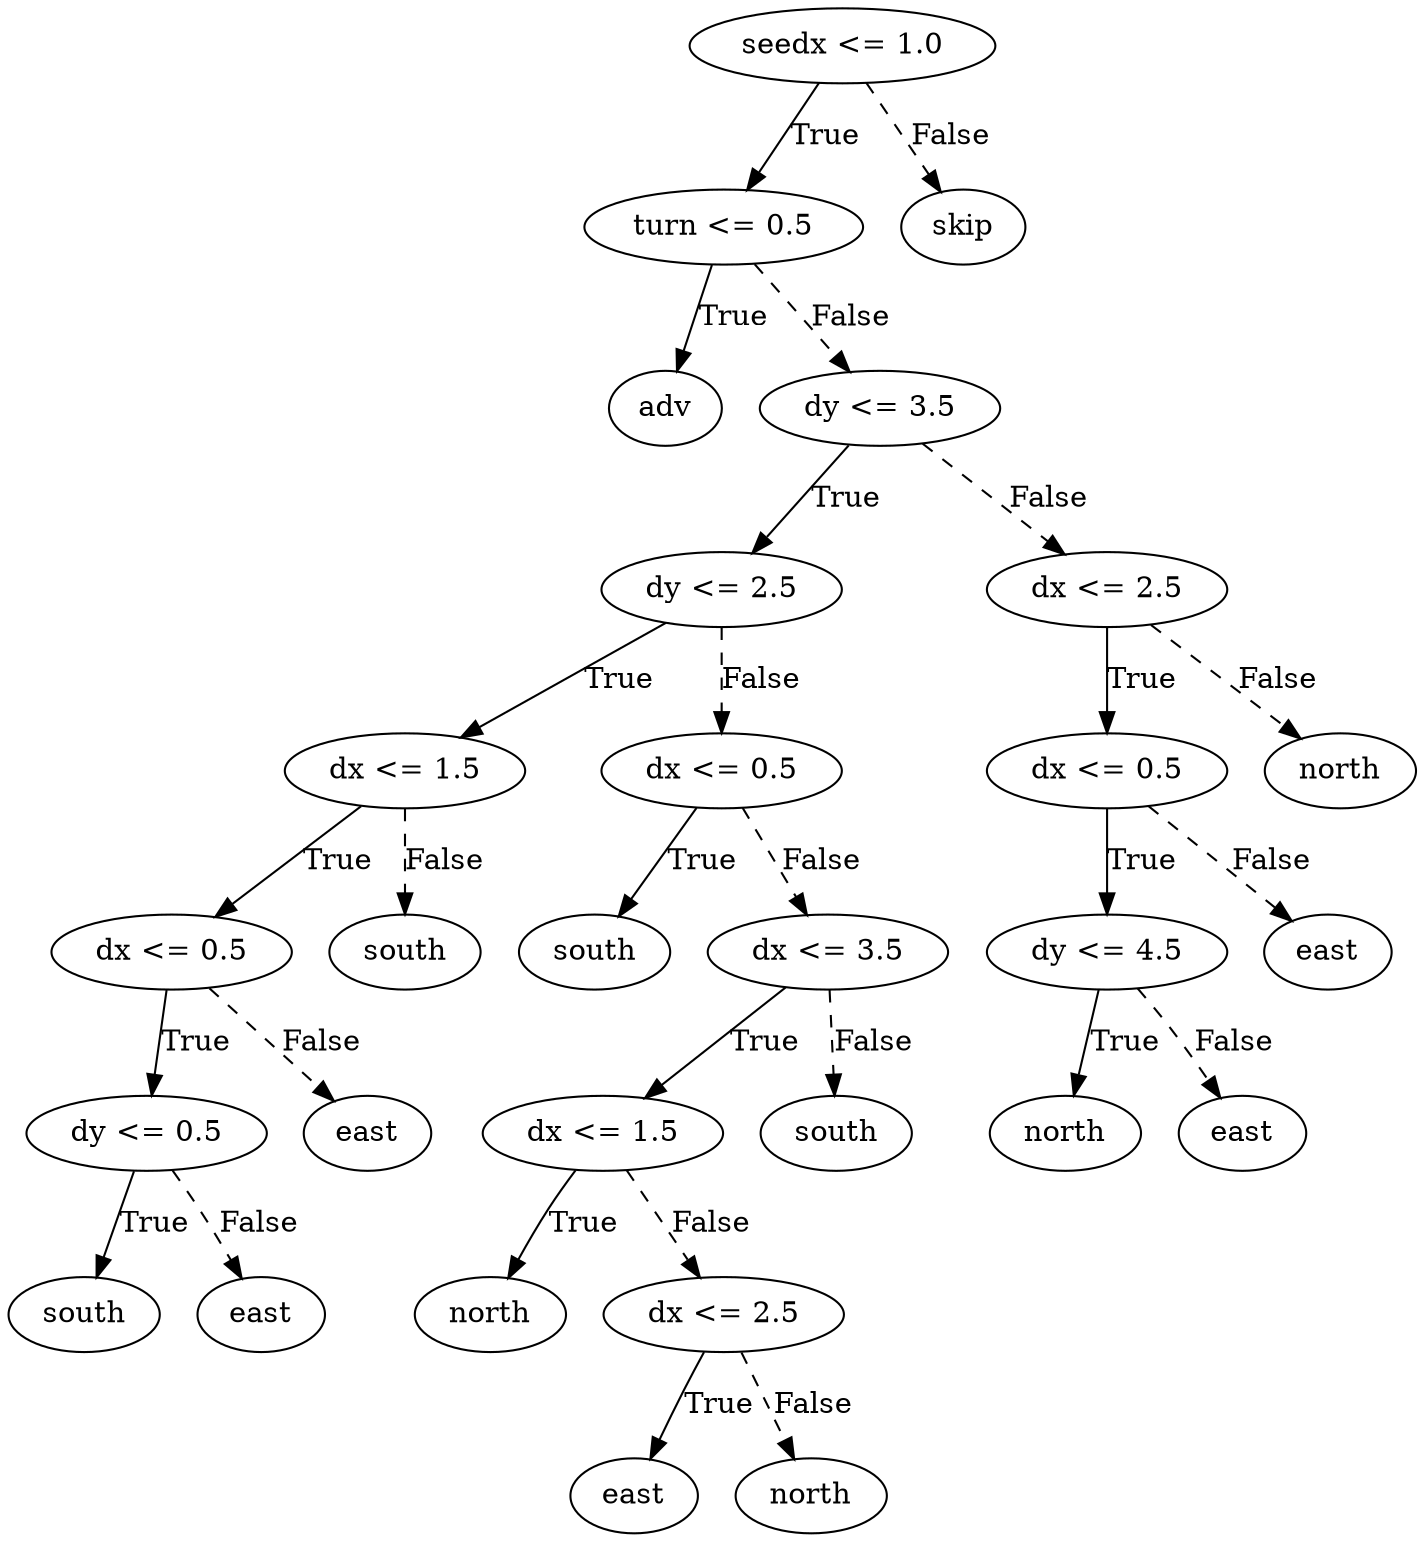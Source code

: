 digraph {
0 [label="seedx <= 1.0"];
1 [label="turn <= 0.5"];
2 [label="adv"];
1 -> 2 [label="True"];
3 [label="dy <= 3.5"];
4 [label="dy <= 2.5"];
5 [label="dx <= 1.5"];
6 [label="dx <= 0.5"];
7 [label="dy <= 0.5"];
8 [label="south"];
7 -> 8 [label="True"];
9 [label="east"];
7 -> 9 [style="dashed", label="False"];
6 -> 7 [label="True"];
10 [label="east"];
6 -> 10 [style="dashed", label="False"];
5 -> 6 [label="True"];
11 [label="south"];
5 -> 11 [style="dashed", label="False"];
4 -> 5 [label="True"];
12 [label="dx <= 0.5"];
13 [label="south"];
12 -> 13 [label="True"];
14 [label="dx <= 3.5"];
15 [label="dx <= 1.5"];
16 [label="north"];
15 -> 16 [label="True"];
17 [label="dx <= 2.5"];
18 [label="east"];
17 -> 18 [label="True"];
19 [label="north"];
17 -> 19 [style="dashed", label="False"];
15 -> 17 [style="dashed", label="False"];
14 -> 15 [label="True"];
20 [label="south"];
14 -> 20 [style="dashed", label="False"];
12 -> 14 [style="dashed", label="False"];
4 -> 12 [style="dashed", label="False"];
3 -> 4 [label="True"];
21 [label="dx <= 2.5"];
22 [label="dx <= 0.5"];
23 [label="dy <= 4.5"];
24 [label="north"];
23 -> 24 [label="True"];
25 [label="east"];
23 -> 25 [style="dashed", label="False"];
22 -> 23 [label="True"];
26 [label="east"];
22 -> 26 [style="dashed", label="False"];
21 -> 22 [label="True"];
27 [label="north"];
21 -> 27 [style="dashed", label="False"];
3 -> 21 [style="dashed", label="False"];
1 -> 3 [style="dashed", label="False"];
0 -> 1 [label="True"];
28 [label="skip"];
0 -> 28 [style="dashed", label="False"];

}